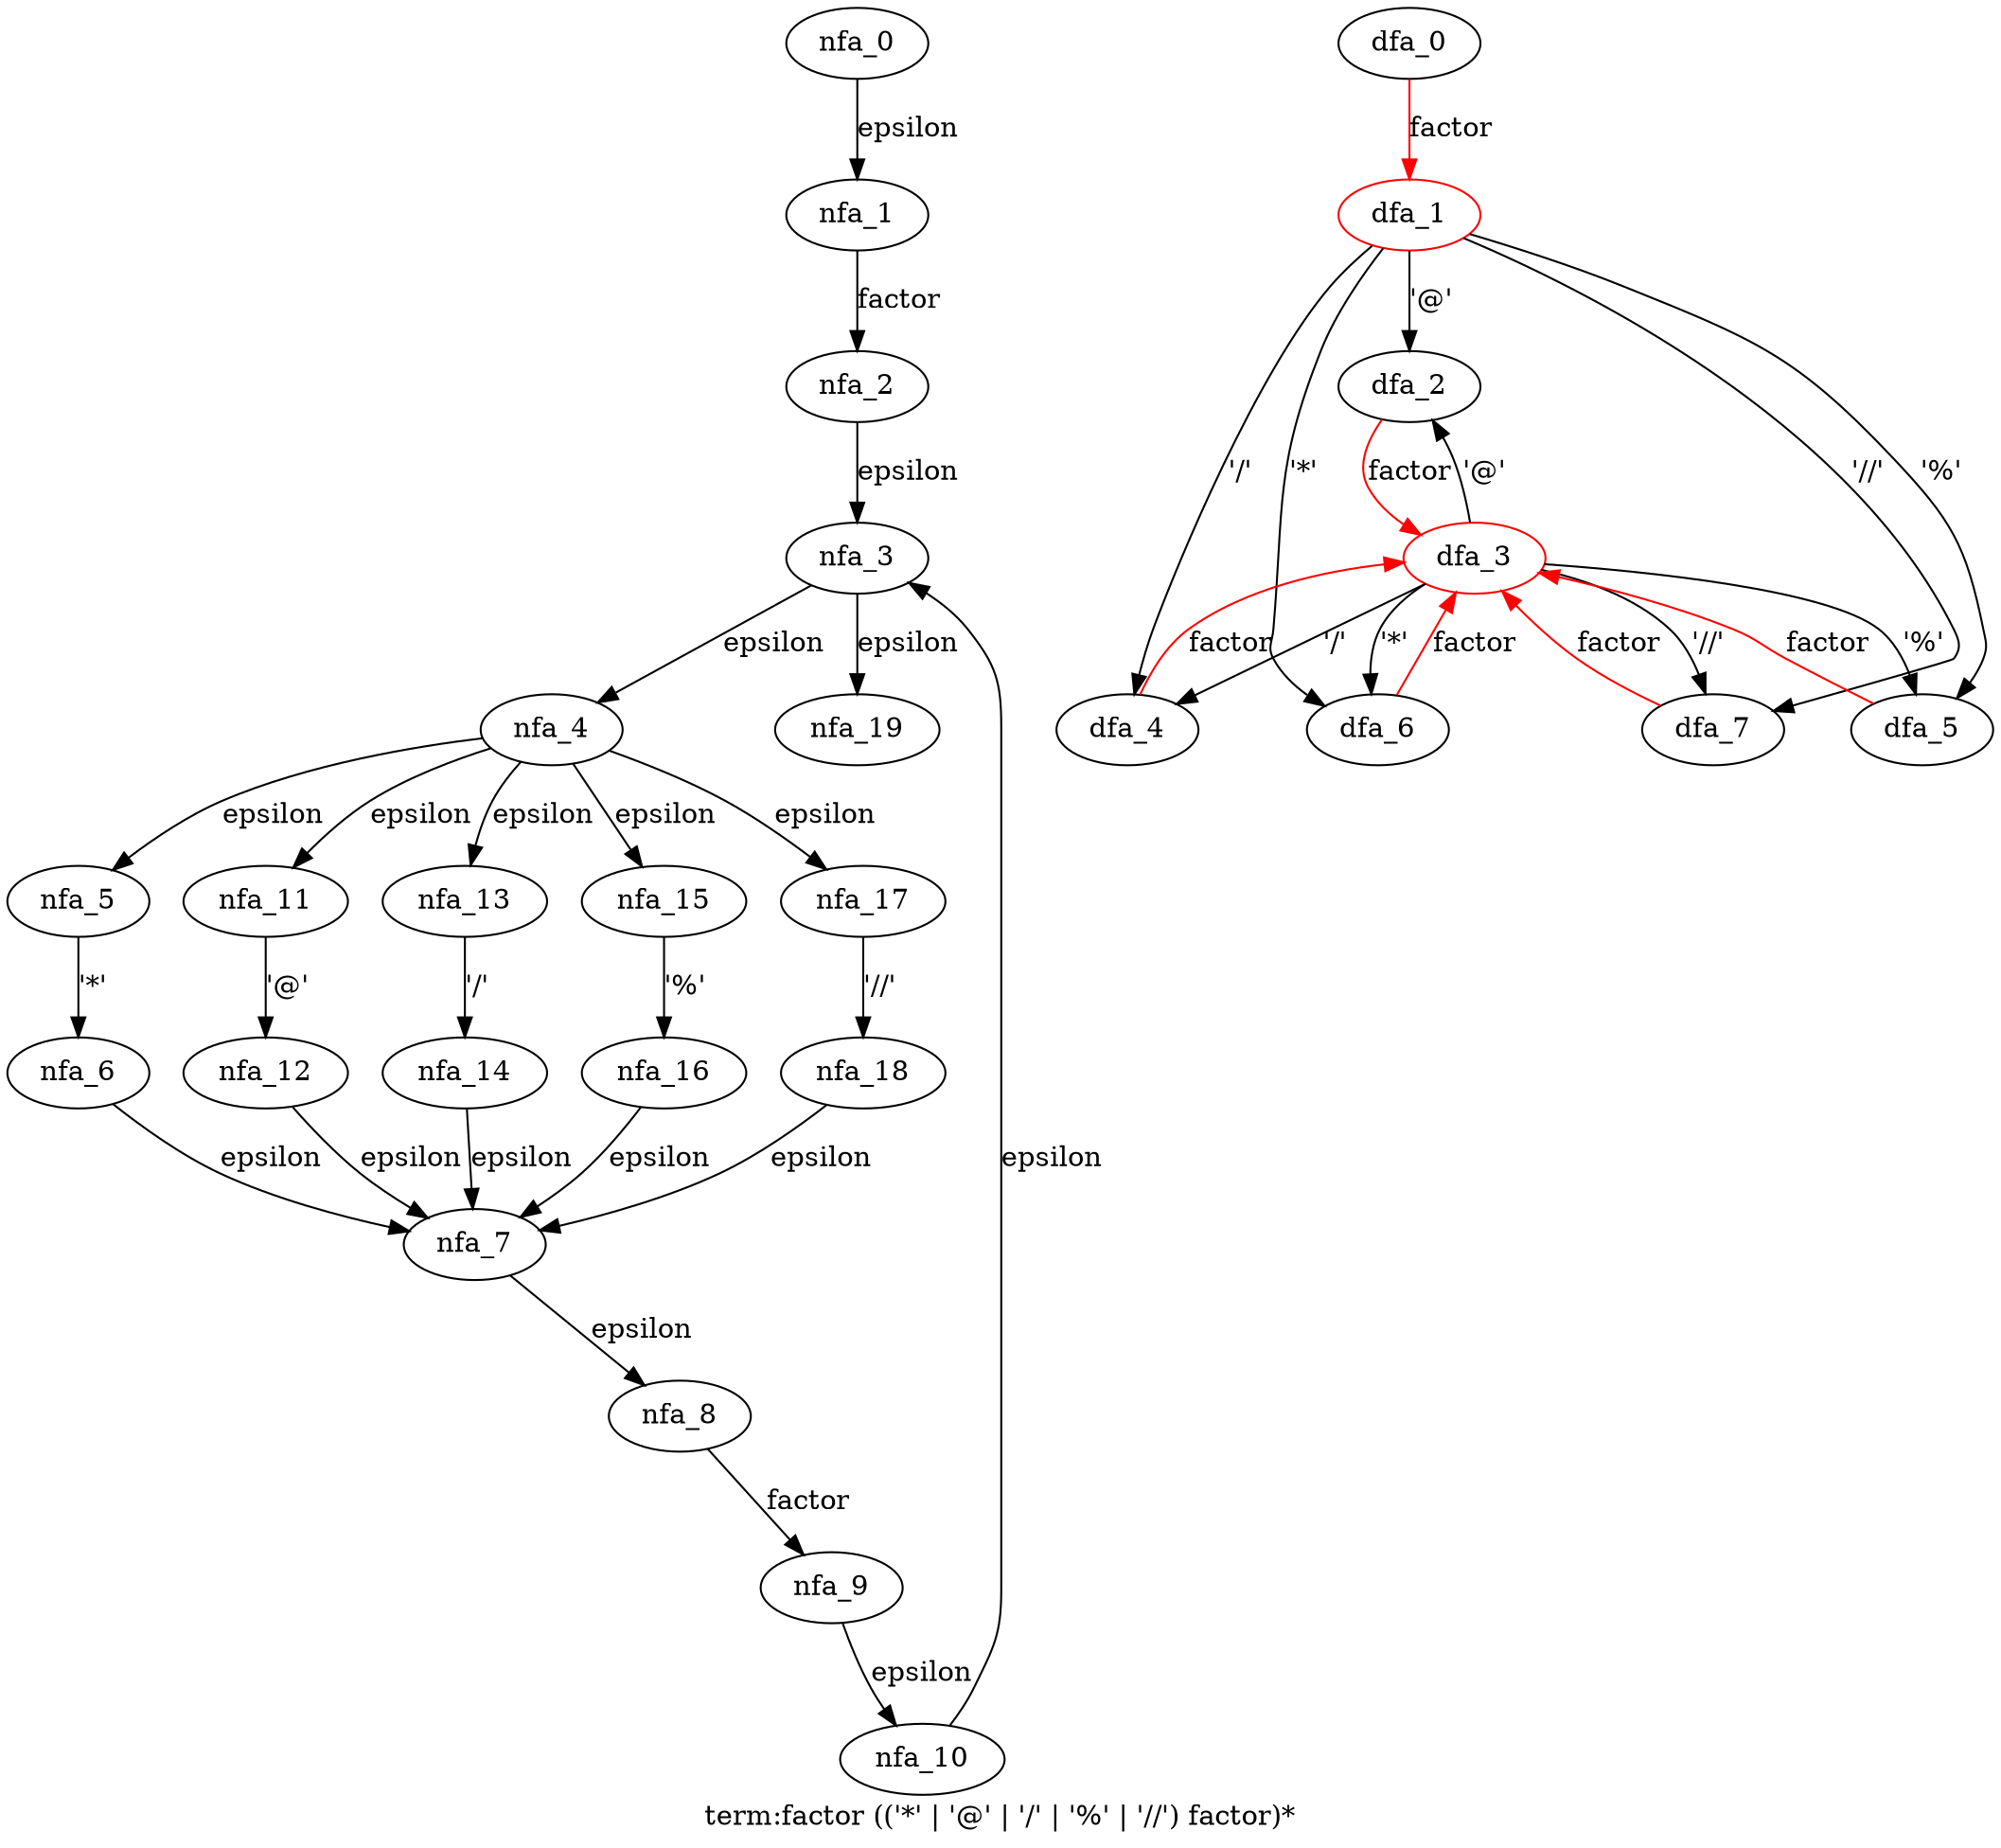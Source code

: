 digraph term {
 graph[label="term:factor (('*' | '@' | '/' | '%' | '//') factor)*"]
 subgraph term_nfa {
  nfa_0->nfa_1[label="epsilon"]
  nfa_1->nfa_2[label="factor"]
  nfa_2->nfa_3[label="epsilon"]
  nfa_3->nfa_4[label="epsilon"]
  nfa_4->nfa_5[label="epsilon"]
  nfa_5->nfa_6[label="'*'"]
  nfa_6->nfa_7[label="epsilon"]
  nfa_7->nfa_8[label="epsilon"]
  nfa_8->nfa_9[label="factor"]
  nfa_9->nfa_10[label="epsilon"]
  nfa_10->nfa_3[label="epsilon"]
  nfa_4->nfa_11[label="epsilon"]
  nfa_11->nfa_12[label="'@'"]
  nfa_12->nfa_7[label="epsilon"]
  nfa_4->nfa_13[label="epsilon"]
  nfa_13->nfa_14[label="'/'"]
  nfa_14->nfa_7[label="epsilon"]
  nfa_4->nfa_15[label="epsilon"]
  nfa_15->nfa_16[label="'%'"]
  nfa_16->nfa_7[label="epsilon"]
  nfa_4->nfa_17[label="epsilon"]
  nfa_17->nfa_18[label="'//'"]
  nfa_18->nfa_7[label="epsilon"]
  nfa_3->nfa_19[label="epsilon"]
  }
 subgraph term_dfa {
  dfa_0->dfa_1[label="factor",color=red]
  dfa_1->dfa_2[label="'@'"]
  dfa_2->dfa_3[label="factor",color=red]
  dfa_3->dfa_2[label="'@'"]
  dfa_3->dfa_4[label="'/'"]
  dfa_4->dfa_3[label="factor",color=red]
  dfa_3->dfa_5[label="'%'"]
  dfa_5->dfa_3[label="factor",color=red]
  dfa_3->dfa_6[label="'*'"]
  dfa_6->dfa_3[label="factor",color=red]
  dfa_3->dfa_7[label="'//'"]
  dfa_7->dfa_3[label="factor",color=red]
  dfa_1->dfa_4[label="'/'"]
  dfa_1->dfa_5[label="'%'"]
  dfa_1->dfa_6[label="'*'"]
  dfa_1->dfa_7[label="'//'"]
  dfa_1[color=red]
  dfa_3[color=red]
  }
}
